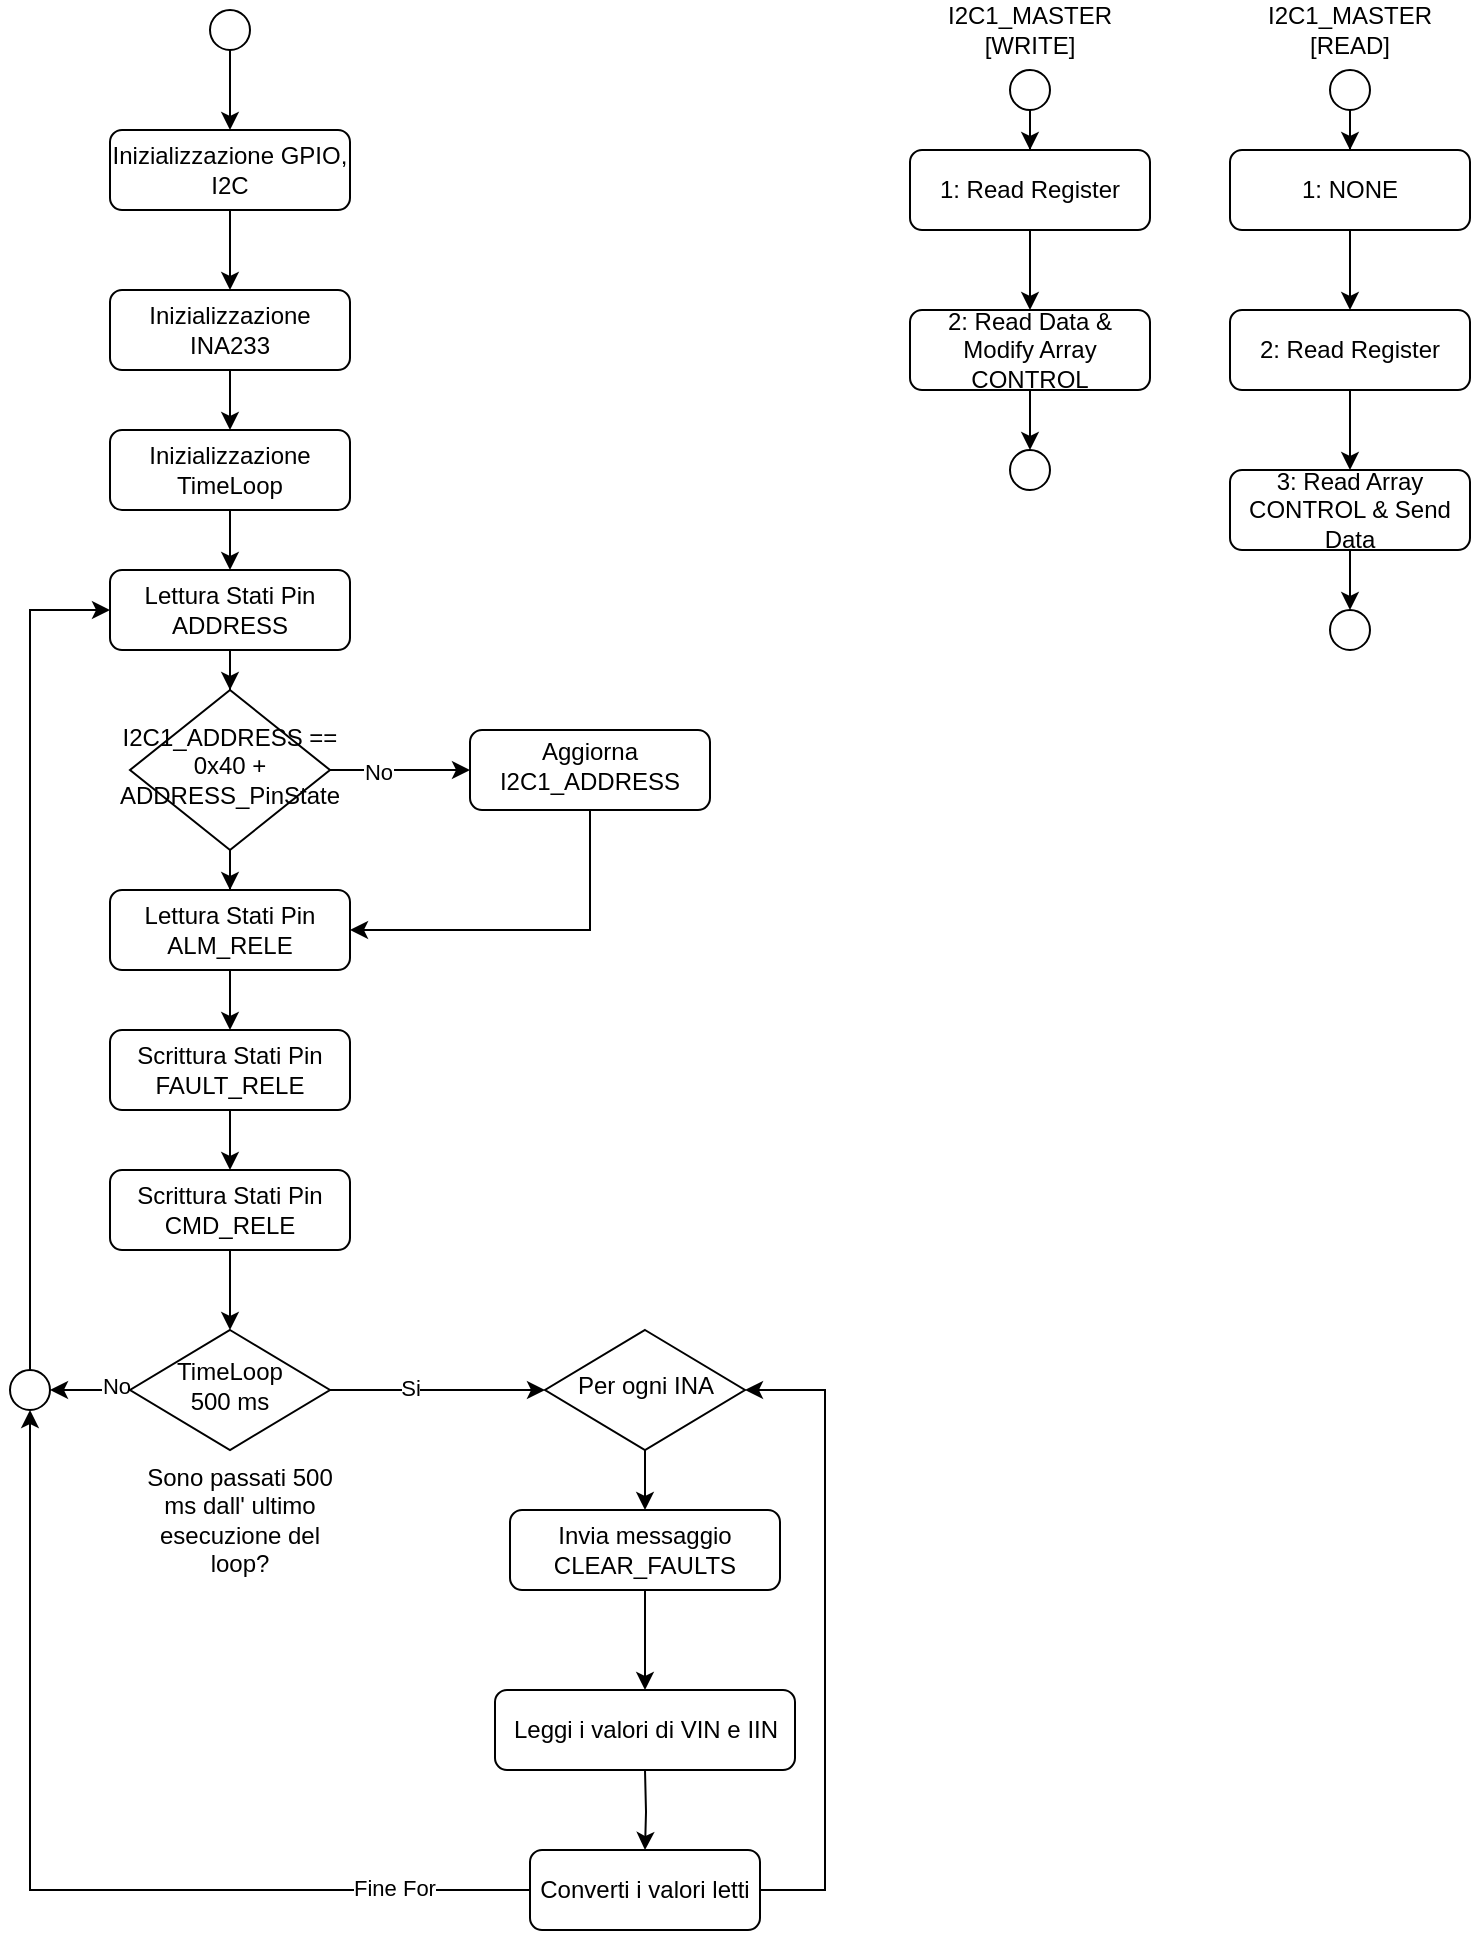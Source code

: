 <mxfile version="21.6.5" type="device">
  <diagram id="C5RBs43oDa-KdzZeNtuy" name="Page-1">
    <mxGraphModel dx="2058" dy="828" grid="1" gridSize="10" guides="1" tooltips="1" connect="1" arrows="1" fold="1" page="1" pageScale="1" pageWidth="827" pageHeight="1169" math="0" shadow="0">
      <root>
        <mxCell id="WIyWlLk6GJQsqaUBKTNV-0" />
        <mxCell id="WIyWlLk6GJQsqaUBKTNV-1" parent="WIyWlLk6GJQsqaUBKTNV-0" />
        <mxCell id="FMnxrFaHwlp8yCRzAQ8a-4" style="edgeStyle=orthogonalEdgeStyle;rounded=0;orthogonalLoop=1;jettySize=auto;html=1;entryX=0.5;entryY=0;entryDx=0;entryDy=0;" edge="1" parent="WIyWlLk6GJQsqaUBKTNV-1" source="FMnxrFaHwlp8yCRzAQ8a-0" target="FMnxrFaHwlp8yCRzAQ8a-3">
          <mxGeometry relative="1" as="geometry" />
        </mxCell>
        <mxCell id="FMnxrFaHwlp8yCRzAQ8a-0" value="Inizializzazione GPIO, I2C" style="rounded=1;whiteSpace=wrap;html=1;fontSize=12;glass=0;strokeWidth=1;shadow=0;" vertex="1" parent="WIyWlLk6GJQsqaUBKTNV-1">
          <mxGeometry x="120" y="70" width="120" height="40" as="geometry" />
        </mxCell>
        <mxCell id="FMnxrFaHwlp8yCRzAQ8a-2" style="edgeStyle=orthogonalEdgeStyle;rounded=0;orthogonalLoop=1;jettySize=auto;html=1;entryX=0.5;entryY=0;entryDx=0;entryDy=0;" edge="1" parent="WIyWlLk6GJQsqaUBKTNV-1" source="FMnxrFaHwlp8yCRzAQ8a-1" target="FMnxrFaHwlp8yCRzAQ8a-0">
          <mxGeometry relative="1" as="geometry" />
        </mxCell>
        <mxCell id="FMnxrFaHwlp8yCRzAQ8a-1" value="" style="ellipse;whiteSpace=wrap;html=1;" vertex="1" parent="WIyWlLk6GJQsqaUBKTNV-1">
          <mxGeometry x="170" y="10" width="20" height="20" as="geometry" />
        </mxCell>
        <mxCell id="FMnxrFaHwlp8yCRzAQ8a-57" style="edgeStyle=orthogonalEdgeStyle;rounded=0;orthogonalLoop=1;jettySize=auto;html=1;" edge="1" parent="WIyWlLk6GJQsqaUBKTNV-1" source="FMnxrFaHwlp8yCRzAQ8a-3" target="FMnxrFaHwlp8yCRzAQ8a-56">
          <mxGeometry relative="1" as="geometry" />
        </mxCell>
        <mxCell id="FMnxrFaHwlp8yCRzAQ8a-3" value="Inizializzazione INA233" style="rounded=1;whiteSpace=wrap;html=1;fontSize=12;glass=0;strokeWidth=1;shadow=0;" vertex="1" parent="WIyWlLk6GJQsqaUBKTNV-1">
          <mxGeometry x="120" y="150" width="120" height="40" as="geometry" />
        </mxCell>
        <mxCell id="FMnxrFaHwlp8yCRzAQ8a-55" style="edgeStyle=orthogonalEdgeStyle;rounded=0;orthogonalLoop=1;jettySize=auto;html=1;entryX=0.5;entryY=0;entryDx=0;entryDy=0;" edge="1" parent="WIyWlLk6GJQsqaUBKTNV-1" source="FMnxrFaHwlp8yCRzAQ8a-5" target="FMnxrFaHwlp8yCRzAQ8a-16">
          <mxGeometry relative="1" as="geometry" />
        </mxCell>
        <mxCell id="FMnxrFaHwlp8yCRzAQ8a-5" value="Lettura Stati Pin ADDRESS" style="rounded=1;whiteSpace=wrap;html=1;fontSize=12;glass=0;strokeWidth=1;shadow=0;" vertex="1" parent="WIyWlLk6GJQsqaUBKTNV-1">
          <mxGeometry x="120" y="290" width="120" height="40" as="geometry" />
        </mxCell>
        <mxCell id="FMnxrFaHwlp8yCRzAQ8a-27" style="edgeStyle=orthogonalEdgeStyle;rounded=0;orthogonalLoop=1;jettySize=auto;html=1;entryX=0.5;entryY=0;entryDx=0;entryDy=0;" edge="1" parent="WIyWlLk6GJQsqaUBKTNV-1" source="FMnxrFaHwlp8yCRzAQ8a-7" target="FMnxrFaHwlp8yCRzAQ8a-10">
          <mxGeometry relative="1" as="geometry" />
        </mxCell>
        <mxCell id="FMnxrFaHwlp8yCRzAQ8a-7" value="Scrittura Stati Pin FAULT_RELE" style="rounded=1;whiteSpace=wrap;html=1;fontSize=12;glass=0;strokeWidth=1;shadow=0;" vertex="1" parent="WIyWlLk6GJQsqaUBKTNV-1">
          <mxGeometry x="120" y="520" width="120" height="40" as="geometry" />
        </mxCell>
        <mxCell id="FMnxrFaHwlp8yCRzAQ8a-15" style="edgeStyle=orthogonalEdgeStyle;rounded=0;orthogonalLoop=1;jettySize=auto;html=1;" edge="1" parent="WIyWlLk6GJQsqaUBKTNV-1" source="FMnxrFaHwlp8yCRzAQ8a-10" target="FMnxrFaHwlp8yCRzAQ8a-14">
          <mxGeometry relative="1" as="geometry" />
        </mxCell>
        <mxCell id="FMnxrFaHwlp8yCRzAQ8a-10" value="Scrittura Stati Pin CMD_RELE" style="rounded=1;whiteSpace=wrap;html=1;fontSize=12;glass=0;strokeWidth=1;shadow=0;" vertex="1" parent="WIyWlLk6GJQsqaUBKTNV-1">
          <mxGeometry x="120" y="590" width="120" height="40" as="geometry" />
        </mxCell>
        <mxCell id="FMnxrFaHwlp8yCRzAQ8a-33" value="" style="edgeStyle=orthogonalEdgeStyle;rounded=0;orthogonalLoop=1;jettySize=auto;html=1;" edge="1" parent="WIyWlLk6GJQsqaUBKTNV-1" source="FMnxrFaHwlp8yCRzAQ8a-14" target="FMnxrFaHwlp8yCRzAQ8a-32">
          <mxGeometry relative="1" as="geometry" />
        </mxCell>
        <mxCell id="FMnxrFaHwlp8yCRzAQ8a-51" value="Si" style="edgeLabel;html=1;align=center;verticalAlign=middle;resizable=0;points=[];" vertex="1" connectable="0" parent="FMnxrFaHwlp8yCRzAQ8a-33">
          <mxGeometry x="-0.256" y="1" relative="1" as="geometry">
            <mxPoint as="offset" />
          </mxGeometry>
        </mxCell>
        <mxCell id="FMnxrFaHwlp8yCRzAQ8a-45" style="edgeStyle=orthogonalEdgeStyle;rounded=0;orthogonalLoop=1;jettySize=auto;html=1;" edge="1" parent="WIyWlLk6GJQsqaUBKTNV-1" source="FMnxrFaHwlp8yCRzAQ8a-14" target="FMnxrFaHwlp8yCRzAQ8a-42">
          <mxGeometry relative="1" as="geometry">
            <mxPoint x="100" y="700" as="targetPoint" />
          </mxGeometry>
        </mxCell>
        <mxCell id="FMnxrFaHwlp8yCRzAQ8a-53" value="No" style="edgeLabel;html=1;align=center;verticalAlign=middle;resizable=0;points=[];" vertex="1" connectable="0" parent="FMnxrFaHwlp8yCRzAQ8a-45">
          <mxGeometry x="-0.64" y="-2" relative="1" as="geometry">
            <mxPoint as="offset" />
          </mxGeometry>
        </mxCell>
        <mxCell id="FMnxrFaHwlp8yCRzAQ8a-14" value="TimeLoop&lt;br&gt;500 ms" style="rhombus;whiteSpace=wrap;html=1;shadow=0;fontFamily=Helvetica;fontSize=12;align=center;strokeWidth=1;spacing=6;spacingTop=-4;" vertex="1" parent="WIyWlLk6GJQsqaUBKTNV-1">
          <mxGeometry x="130" y="670" width="100" height="60" as="geometry" />
        </mxCell>
        <mxCell id="FMnxrFaHwlp8yCRzAQ8a-19" value="" style="edgeStyle=orthogonalEdgeStyle;rounded=0;orthogonalLoop=1;jettySize=auto;html=1;" edge="1" parent="WIyWlLk6GJQsqaUBKTNV-1" source="FMnxrFaHwlp8yCRzAQ8a-16" target="FMnxrFaHwlp8yCRzAQ8a-18">
          <mxGeometry relative="1" as="geometry" />
        </mxCell>
        <mxCell id="FMnxrFaHwlp8yCRzAQ8a-20" value="No" style="edgeLabel;html=1;align=center;verticalAlign=middle;resizable=0;points=[];" vertex="1" connectable="0" parent="FMnxrFaHwlp8yCRzAQ8a-19">
          <mxGeometry x="-0.314" y="-1" relative="1" as="geometry">
            <mxPoint as="offset" />
          </mxGeometry>
        </mxCell>
        <mxCell id="FMnxrFaHwlp8yCRzAQ8a-22" style="edgeStyle=orthogonalEdgeStyle;rounded=0;orthogonalLoop=1;jettySize=auto;html=1;entryX=0.5;entryY=0;entryDx=0;entryDy=0;" edge="1" parent="WIyWlLk6GJQsqaUBKTNV-1" source="FMnxrFaHwlp8yCRzAQ8a-16" target="FMnxrFaHwlp8yCRzAQ8a-21">
          <mxGeometry relative="1" as="geometry" />
        </mxCell>
        <mxCell id="FMnxrFaHwlp8yCRzAQ8a-16" value="I2C1_ADDRESS == 0x40 + ADDRESS_PinState" style="rhombus;whiteSpace=wrap;html=1;shadow=0;fontFamily=Helvetica;fontSize=12;align=center;strokeWidth=1;spacing=6;spacingTop=-4;" vertex="1" parent="WIyWlLk6GJQsqaUBKTNV-1">
          <mxGeometry x="130" y="350" width="100" height="80" as="geometry" />
        </mxCell>
        <mxCell id="FMnxrFaHwlp8yCRzAQ8a-24" style="edgeStyle=orthogonalEdgeStyle;rounded=0;orthogonalLoop=1;jettySize=auto;html=1;entryX=1;entryY=0.5;entryDx=0;entryDy=0;" edge="1" parent="WIyWlLk6GJQsqaUBKTNV-1" source="FMnxrFaHwlp8yCRzAQ8a-18" target="FMnxrFaHwlp8yCRzAQ8a-21">
          <mxGeometry relative="1" as="geometry">
            <Array as="points">
              <mxPoint x="360" y="470" />
            </Array>
          </mxGeometry>
        </mxCell>
        <mxCell id="FMnxrFaHwlp8yCRzAQ8a-18" value="Aggiorna I2C1_ADDRESS" style="rounded=1;whiteSpace=wrap;html=1;shadow=0;strokeWidth=1;spacing=6;spacingTop=-4;" vertex="1" parent="WIyWlLk6GJQsqaUBKTNV-1">
          <mxGeometry x="300" y="370" width="120" height="40" as="geometry" />
        </mxCell>
        <mxCell id="FMnxrFaHwlp8yCRzAQ8a-26" style="edgeStyle=orthogonalEdgeStyle;rounded=0;orthogonalLoop=1;jettySize=auto;html=1;entryX=0.5;entryY=0;entryDx=0;entryDy=0;" edge="1" parent="WIyWlLk6GJQsqaUBKTNV-1" source="FMnxrFaHwlp8yCRzAQ8a-21" target="FMnxrFaHwlp8yCRzAQ8a-7">
          <mxGeometry relative="1" as="geometry" />
        </mxCell>
        <mxCell id="FMnxrFaHwlp8yCRzAQ8a-21" value="Lettura Stati Pin ALM_RELE" style="rounded=1;whiteSpace=wrap;html=1;fontSize=12;glass=0;strokeWidth=1;shadow=0;" vertex="1" parent="WIyWlLk6GJQsqaUBKTNV-1">
          <mxGeometry x="120" y="450" width="120" height="40" as="geometry" />
        </mxCell>
        <mxCell id="FMnxrFaHwlp8yCRzAQ8a-37" style="edgeStyle=orthogonalEdgeStyle;rounded=0;orthogonalLoop=1;jettySize=auto;html=1;entryX=0.5;entryY=0;entryDx=0;entryDy=0;" edge="1" parent="WIyWlLk6GJQsqaUBKTNV-1">
          <mxGeometry relative="1" as="geometry">
            <mxPoint x="387.5" y="800" as="sourcePoint" />
            <mxPoint x="387.5" y="850" as="targetPoint" />
          </mxGeometry>
        </mxCell>
        <mxCell id="FMnxrFaHwlp8yCRzAQ8a-28" value="Invia messaggio CLEAR_FAULTS" style="rounded=1;whiteSpace=wrap;html=1;fontSize=12;glass=0;strokeWidth=1;shadow=0;" vertex="1" parent="WIyWlLk6GJQsqaUBKTNV-1">
          <mxGeometry x="320" y="760" width="135" height="40" as="geometry" />
        </mxCell>
        <mxCell id="FMnxrFaHwlp8yCRzAQ8a-34" style="edgeStyle=orthogonalEdgeStyle;rounded=0;orthogonalLoop=1;jettySize=auto;html=1;" edge="1" parent="WIyWlLk6GJQsqaUBKTNV-1" source="FMnxrFaHwlp8yCRzAQ8a-32">
          <mxGeometry relative="1" as="geometry">
            <mxPoint x="387.5" y="760" as="targetPoint" />
          </mxGeometry>
        </mxCell>
        <mxCell id="FMnxrFaHwlp8yCRzAQ8a-32" value="Per ogni INA" style="rhombus;whiteSpace=wrap;html=1;shadow=0;fontFamily=Helvetica;fontSize=12;align=center;strokeWidth=1;spacing=6;spacingTop=-4;" vertex="1" parent="WIyWlLk6GJQsqaUBKTNV-1">
          <mxGeometry x="337.5" y="670" width="100" height="60" as="geometry" />
        </mxCell>
        <mxCell id="FMnxrFaHwlp8yCRzAQ8a-38" style="edgeStyle=orthogonalEdgeStyle;rounded=0;orthogonalLoop=1;jettySize=auto;html=1;entryX=0.5;entryY=0;entryDx=0;entryDy=0;" edge="1" parent="WIyWlLk6GJQsqaUBKTNV-1" target="FMnxrFaHwlp8yCRzAQ8a-36">
          <mxGeometry relative="1" as="geometry">
            <mxPoint x="387.5" y="890" as="sourcePoint" />
          </mxGeometry>
        </mxCell>
        <mxCell id="FMnxrFaHwlp8yCRzAQ8a-35" value="Leggi i valori di VIN e IIN" style="rounded=1;whiteSpace=wrap;html=1;fontSize=12;glass=0;strokeWidth=1;shadow=0;" vertex="1" parent="WIyWlLk6GJQsqaUBKTNV-1">
          <mxGeometry x="312.5" y="850" width="150" height="40" as="geometry" />
        </mxCell>
        <mxCell id="FMnxrFaHwlp8yCRzAQ8a-39" style="edgeStyle=orthogonalEdgeStyle;rounded=0;orthogonalLoop=1;jettySize=auto;html=1;entryX=1;entryY=0.5;entryDx=0;entryDy=0;" edge="1" parent="WIyWlLk6GJQsqaUBKTNV-1" source="FMnxrFaHwlp8yCRzAQ8a-36" target="FMnxrFaHwlp8yCRzAQ8a-32">
          <mxGeometry relative="1" as="geometry">
            <Array as="points">
              <mxPoint x="477.5" y="950" />
              <mxPoint x="477.5" y="700" />
            </Array>
          </mxGeometry>
        </mxCell>
        <mxCell id="FMnxrFaHwlp8yCRzAQ8a-46" style="edgeStyle=orthogonalEdgeStyle;rounded=0;orthogonalLoop=1;jettySize=auto;html=1;entryX=0.5;entryY=1;entryDx=0;entryDy=0;" edge="1" parent="WIyWlLk6GJQsqaUBKTNV-1" source="FMnxrFaHwlp8yCRzAQ8a-36" target="FMnxrFaHwlp8yCRzAQ8a-42">
          <mxGeometry relative="1" as="geometry">
            <mxPoint x="90" y="710" as="targetPoint" />
          </mxGeometry>
        </mxCell>
        <mxCell id="FMnxrFaHwlp8yCRzAQ8a-50" value="Fine For" style="edgeLabel;html=1;align=center;verticalAlign=middle;resizable=0;points=[];" vertex="1" connectable="0" parent="FMnxrFaHwlp8yCRzAQ8a-46">
          <mxGeometry x="-0.721" y="-1" relative="1" as="geometry">
            <mxPoint as="offset" />
          </mxGeometry>
        </mxCell>
        <mxCell id="FMnxrFaHwlp8yCRzAQ8a-36" value="Converti i valori letti" style="rounded=1;whiteSpace=wrap;html=1;fontSize=12;glass=0;strokeWidth=1;shadow=0;" vertex="1" parent="WIyWlLk6GJQsqaUBKTNV-1">
          <mxGeometry x="330" y="930" width="115" height="40" as="geometry" />
        </mxCell>
        <mxCell id="FMnxrFaHwlp8yCRzAQ8a-54" style="edgeStyle=orthogonalEdgeStyle;rounded=0;orthogonalLoop=1;jettySize=auto;html=1;exitX=0;exitY=0;exitDx=0;exitDy=0;entryX=0;entryY=0.5;entryDx=0;entryDy=0;" edge="1" parent="WIyWlLk6GJQsqaUBKTNV-1" source="FMnxrFaHwlp8yCRzAQ8a-42" target="FMnxrFaHwlp8yCRzAQ8a-5">
          <mxGeometry relative="1" as="geometry">
            <Array as="points">
              <mxPoint x="80" y="693" />
              <mxPoint x="80" y="310" />
            </Array>
          </mxGeometry>
        </mxCell>
        <mxCell id="FMnxrFaHwlp8yCRzAQ8a-42" value="" style="ellipse;whiteSpace=wrap;html=1;" vertex="1" parent="WIyWlLk6GJQsqaUBKTNV-1">
          <mxGeometry x="70" y="690" width="20" height="20" as="geometry" />
        </mxCell>
        <mxCell id="FMnxrFaHwlp8yCRzAQ8a-52" value="Sono passati 500 ms dall&#39; ultimo esecuzione del loop?" style="text;html=1;strokeColor=none;fillColor=none;align=center;verticalAlign=middle;whiteSpace=wrap;rounded=0;" vertex="1" parent="WIyWlLk6GJQsqaUBKTNV-1">
          <mxGeometry x="130" y="750" width="110" height="30" as="geometry" />
        </mxCell>
        <mxCell id="FMnxrFaHwlp8yCRzAQ8a-58" style="edgeStyle=orthogonalEdgeStyle;rounded=0;orthogonalLoop=1;jettySize=auto;html=1;entryX=0.5;entryY=0;entryDx=0;entryDy=0;" edge="1" parent="WIyWlLk6GJQsqaUBKTNV-1" source="FMnxrFaHwlp8yCRzAQ8a-56" target="FMnxrFaHwlp8yCRzAQ8a-5">
          <mxGeometry relative="1" as="geometry" />
        </mxCell>
        <mxCell id="FMnxrFaHwlp8yCRzAQ8a-56" value="Inizializzazione TimeLoop" style="rounded=1;whiteSpace=wrap;html=1;fontSize=12;glass=0;strokeWidth=1;shadow=0;" vertex="1" parent="WIyWlLk6GJQsqaUBKTNV-1">
          <mxGeometry x="120" y="220" width="120" height="40" as="geometry" />
        </mxCell>
        <mxCell id="FMnxrFaHwlp8yCRzAQ8a-67" style="edgeStyle=orthogonalEdgeStyle;rounded=0;orthogonalLoop=1;jettySize=auto;html=1;entryX=0.5;entryY=0;entryDx=0;entryDy=0;" edge="1" parent="WIyWlLk6GJQsqaUBKTNV-1" source="FMnxrFaHwlp8yCRzAQ8a-59" target="FMnxrFaHwlp8yCRzAQ8a-60">
          <mxGeometry relative="1" as="geometry" />
        </mxCell>
        <mxCell id="FMnxrFaHwlp8yCRzAQ8a-59" value="1: Read Register" style="rounded=1;whiteSpace=wrap;html=1;fontSize=12;glass=0;strokeWidth=1;shadow=0;" vertex="1" parent="WIyWlLk6GJQsqaUBKTNV-1">
          <mxGeometry x="520" y="80" width="120" height="40" as="geometry" />
        </mxCell>
        <mxCell id="FMnxrFaHwlp8yCRzAQ8a-81" style="edgeStyle=orthogonalEdgeStyle;rounded=0;orthogonalLoop=1;jettySize=auto;html=1;entryX=0.5;entryY=0;entryDx=0;entryDy=0;" edge="1" parent="WIyWlLk6GJQsqaUBKTNV-1" source="FMnxrFaHwlp8yCRzAQ8a-60" target="FMnxrFaHwlp8yCRzAQ8a-78">
          <mxGeometry relative="1" as="geometry" />
        </mxCell>
        <mxCell id="FMnxrFaHwlp8yCRzAQ8a-60" value="2: Read Data &amp;amp; Modify Array CONTROL" style="rounded=1;whiteSpace=wrap;html=1;fontSize=12;glass=0;strokeWidth=1;shadow=0;" vertex="1" parent="WIyWlLk6GJQsqaUBKTNV-1">
          <mxGeometry x="520" y="160" width="120" height="40" as="geometry" />
        </mxCell>
        <mxCell id="FMnxrFaHwlp8yCRzAQ8a-66" style="edgeStyle=orthogonalEdgeStyle;rounded=0;orthogonalLoop=1;jettySize=auto;html=1;entryX=0.5;entryY=0;entryDx=0;entryDy=0;" edge="1" parent="WIyWlLk6GJQsqaUBKTNV-1" source="FMnxrFaHwlp8yCRzAQ8a-62" target="FMnxrFaHwlp8yCRzAQ8a-59">
          <mxGeometry relative="1" as="geometry" />
        </mxCell>
        <mxCell id="FMnxrFaHwlp8yCRzAQ8a-62" value="" style="ellipse;whiteSpace=wrap;html=1;" vertex="1" parent="WIyWlLk6GJQsqaUBKTNV-1">
          <mxGeometry x="570" y="40" width="20" height="20" as="geometry" />
        </mxCell>
        <mxCell id="FMnxrFaHwlp8yCRzAQ8a-64" value="I2C1_MASTER [WRITE]" style="text;html=1;strokeColor=none;fillColor=none;align=center;verticalAlign=middle;whiteSpace=wrap;rounded=0;" vertex="1" parent="WIyWlLk6GJQsqaUBKTNV-1">
          <mxGeometry x="550" y="5" width="60" height="30" as="geometry" />
        </mxCell>
        <mxCell id="FMnxrFaHwlp8yCRzAQ8a-69" style="edgeStyle=orthogonalEdgeStyle;rounded=0;orthogonalLoop=1;jettySize=auto;html=1;entryX=0.5;entryY=0;entryDx=0;entryDy=0;" edge="1" parent="WIyWlLk6GJQsqaUBKTNV-1" source="FMnxrFaHwlp8yCRzAQ8a-70" target="FMnxrFaHwlp8yCRzAQ8a-72">
          <mxGeometry relative="1" as="geometry" />
        </mxCell>
        <mxCell id="FMnxrFaHwlp8yCRzAQ8a-70" value="1: NONE" style="rounded=1;whiteSpace=wrap;html=1;fontSize=12;glass=0;strokeWidth=1;shadow=0;" vertex="1" parent="WIyWlLk6GJQsqaUBKTNV-1">
          <mxGeometry x="680" y="80" width="120" height="40" as="geometry" />
        </mxCell>
        <mxCell id="FMnxrFaHwlp8yCRzAQ8a-71" style="edgeStyle=orthogonalEdgeStyle;rounded=0;orthogonalLoop=1;jettySize=auto;html=1;entryX=0.5;entryY=0;entryDx=0;entryDy=0;" edge="1" parent="WIyWlLk6GJQsqaUBKTNV-1" source="FMnxrFaHwlp8yCRzAQ8a-72" target="FMnxrFaHwlp8yCRzAQ8a-73">
          <mxGeometry relative="1" as="geometry" />
        </mxCell>
        <mxCell id="FMnxrFaHwlp8yCRzAQ8a-72" value="2: Read Register" style="rounded=1;whiteSpace=wrap;html=1;fontSize=12;glass=0;strokeWidth=1;shadow=0;" vertex="1" parent="WIyWlLk6GJQsqaUBKTNV-1">
          <mxGeometry x="680" y="160" width="120" height="40" as="geometry" />
        </mxCell>
        <mxCell id="FMnxrFaHwlp8yCRzAQ8a-83" style="edgeStyle=orthogonalEdgeStyle;rounded=0;orthogonalLoop=1;jettySize=auto;html=1;entryX=0.5;entryY=0;entryDx=0;entryDy=0;" edge="1" parent="WIyWlLk6GJQsqaUBKTNV-1" source="FMnxrFaHwlp8yCRzAQ8a-73" target="FMnxrFaHwlp8yCRzAQ8a-82">
          <mxGeometry relative="1" as="geometry" />
        </mxCell>
        <mxCell id="FMnxrFaHwlp8yCRzAQ8a-73" value="3: Read Array CONTROL &amp;amp; Send Data" style="rounded=1;whiteSpace=wrap;html=1;fontSize=12;glass=0;strokeWidth=1;shadow=0;" vertex="1" parent="WIyWlLk6GJQsqaUBKTNV-1">
          <mxGeometry x="680" y="240" width="120" height="40" as="geometry" />
        </mxCell>
        <mxCell id="FMnxrFaHwlp8yCRzAQ8a-74" style="edgeStyle=orthogonalEdgeStyle;rounded=0;orthogonalLoop=1;jettySize=auto;html=1;entryX=0.5;entryY=0;entryDx=0;entryDy=0;" edge="1" parent="WIyWlLk6GJQsqaUBKTNV-1" source="FMnxrFaHwlp8yCRzAQ8a-75" target="FMnxrFaHwlp8yCRzAQ8a-70">
          <mxGeometry relative="1" as="geometry" />
        </mxCell>
        <mxCell id="FMnxrFaHwlp8yCRzAQ8a-75" value="" style="ellipse;whiteSpace=wrap;html=1;" vertex="1" parent="WIyWlLk6GJQsqaUBKTNV-1">
          <mxGeometry x="730" y="40" width="20" height="20" as="geometry" />
        </mxCell>
        <mxCell id="FMnxrFaHwlp8yCRzAQ8a-76" value="I2C1_MASTER [READ]" style="text;html=1;strokeColor=none;fillColor=none;align=center;verticalAlign=middle;whiteSpace=wrap;rounded=0;" vertex="1" parent="WIyWlLk6GJQsqaUBKTNV-1">
          <mxGeometry x="710" y="5" width="60" height="30" as="geometry" />
        </mxCell>
        <mxCell id="FMnxrFaHwlp8yCRzAQ8a-78" value="" style="ellipse;whiteSpace=wrap;html=1;" vertex="1" parent="WIyWlLk6GJQsqaUBKTNV-1">
          <mxGeometry x="570" y="230" width="20" height="20" as="geometry" />
        </mxCell>
        <mxCell id="FMnxrFaHwlp8yCRzAQ8a-82" value="" style="ellipse;whiteSpace=wrap;html=1;" vertex="1" parent="WIyWlLk6GJQsqaUBKTNV-1">
          <mxGeometry x="730" y="310" width="20" height="20" as="geometry" />
        </mxCell>
      </root>
    </mxGraphModel>
  </diagram>
</mxfile>
